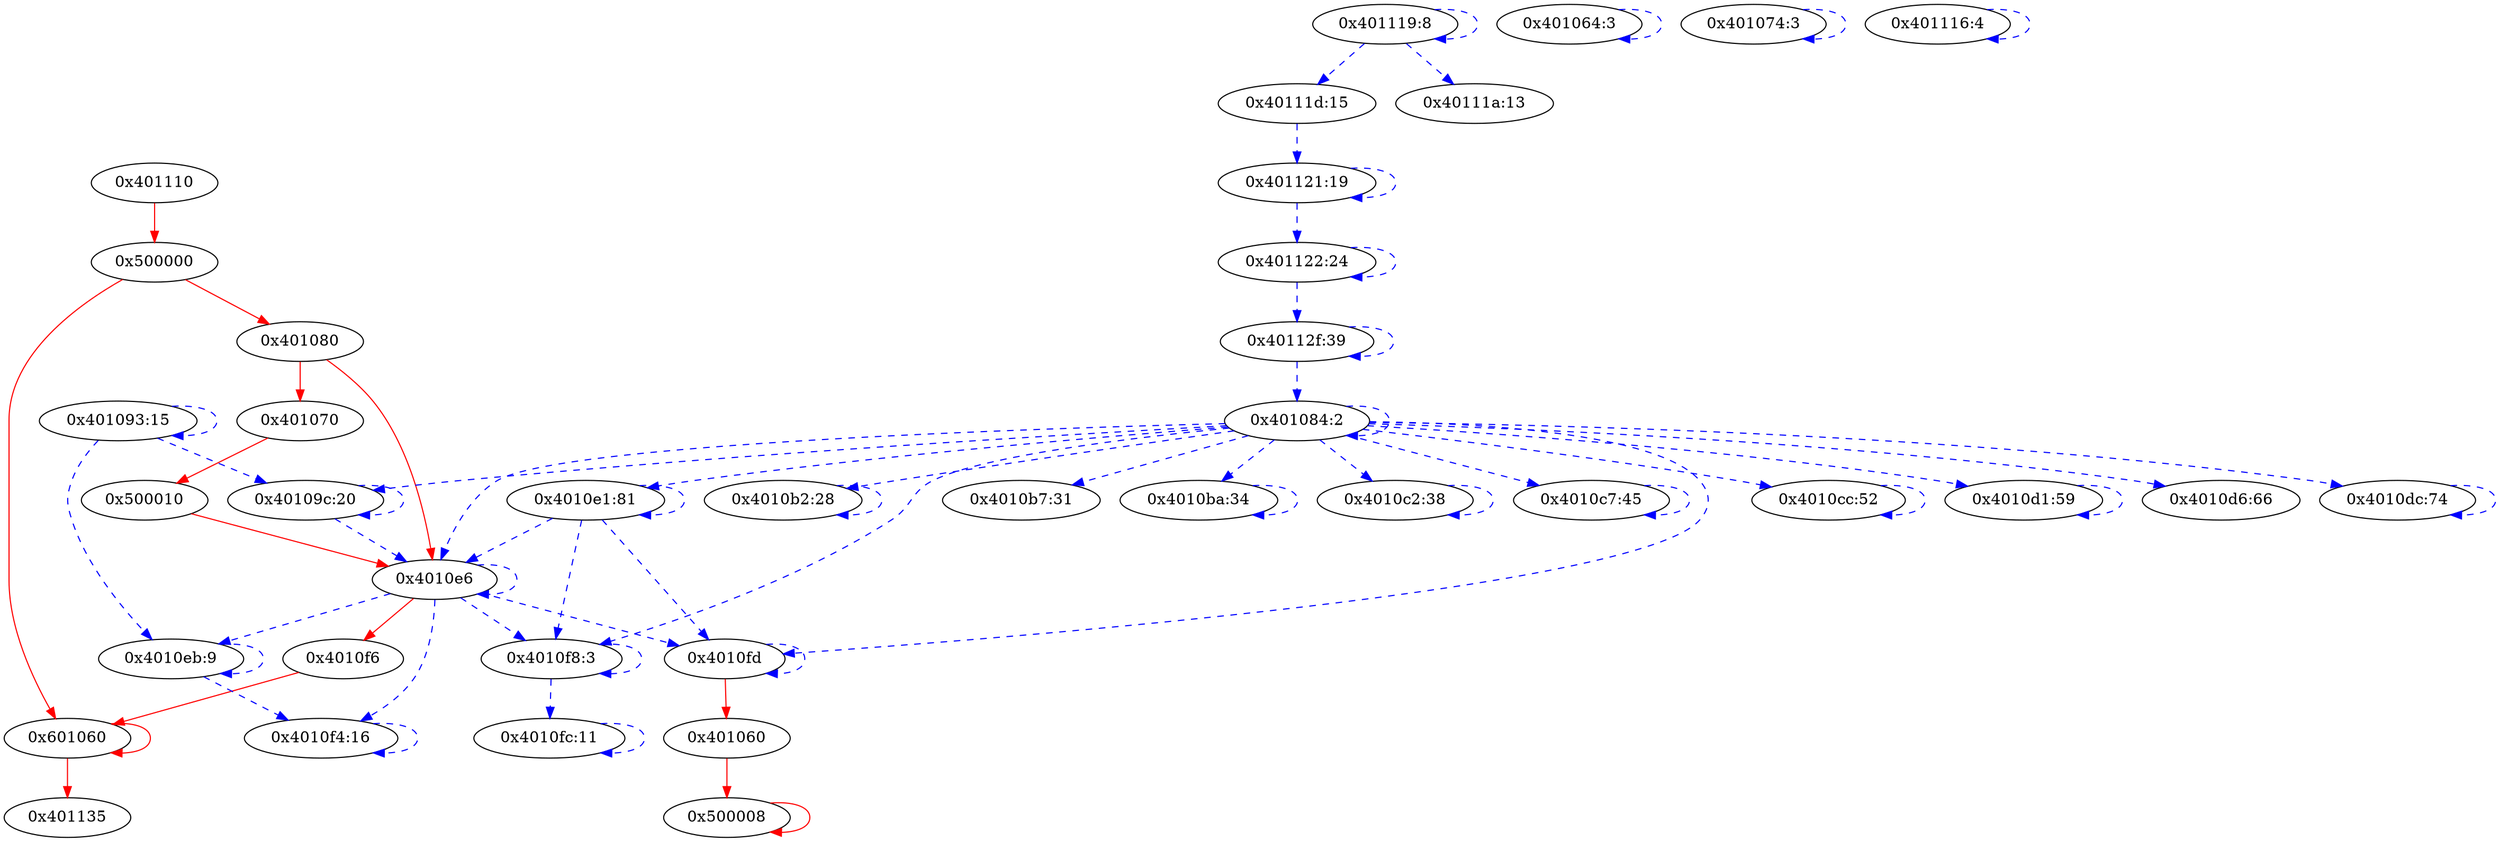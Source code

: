 digraph {
401110 [label="0x401110"];
500000 [label="0x500000"];
401080 [label="0x401080"];
401070 [label="0x401070"];
500010 [label="0x500010"];
"4010e6" [label="0x4010e6"];
"4010f6" [label="0x4010f6"];
"4010fd" [label="0x4010fd"];
601060 [label="0x601060"];
401060 [label="0x401060"];
500008 [label="0x500008"];
401135 [label="0x401135"];
401064 [label="0x401064:3"];
401074 [label="0x401074:3"];
"4010f8" [label="0x4010f8:3"];
"4010eb" [label="0x4010eb:9"];
"4010f4" [label="0x4010f4:16"];
"4010fc" [label="0x4010fc:11"];
401084 [label="0x401084:2"];
"40109c" [label="0x40109c:20"];
"4010b2" [label="0x4010b2:28"];
"4010b7" [label="0x4010b7:31"];
"4010ba" [label="0x4010ba:34"];
"4010c2" [label="0x4010c2:38"];
"4010c7" [label="0x4010c7:45"];
"4010cc" [label="0x4010cc:52"];
"4010d1" [label="0x4010d1:59"];
"4010d6" [label="0x4010d6:66"];
"4010dc" [label="0x4010dc:74"];
"4010e1" [label="0x4010e1:81"];
401093 [label="0x401093:15"];
401116 [label="0x401116:4"];
401119 [label="0x401119:8"];
"40111a" [label="0x40111a:13"];
"40111d" [label="0x40111d:15"];
401121 [label="0x401121:19"];
401122 [label="0x401122:24"];
"40112f" [label="0x40112f:39"];
401110 -> 500000 [type=control, color=red, style=solid];
500000 -> 401080 [type=control, color=red, style=solid];
500000 -> 601060 [type=control, color=red, style=solid];
401080 -> 401070 [type=control, color=red, style=solid];
401080 -> "4010e6" [type=control, color=red, style=solid];
401070 -> 500010 [type=control, color=red, style=solid];
500010 -> "4010e6" [type=control, color=red, style=solid];
"4010e6" -> "4010f6" [type=control, color=red, style=solid];
"4010e6" -> "4010fd" [type=data, color=blue, style=dashed];
"4010e6" -> "4010e6" [type=data, color=blue, style=dashed];
"4010e6" -> "4010f8" [type=data, color=blue, style=dashed];
"4010e6" -> "4010eb" [type=data, color=blue, style=dashed];
"4010e6" -> "4010f4" [type=data, color=blue, style=dashed];
"4010f6" -> 601060 [type=control, color=red, style=solid];
"4010fd" -> 401060 [type=control, color=red, style=solid];
"4010fd" -> "4010fd" [type=data, color=blue, style=dashed];
601060 -> 601060 [type=control, color=red, style=solid];
601060 -> 401135 [type=control, color=red, style=solid];
401060 -> 500008 [type=control, color=red, style=solid];
500008 -> 500008 [type=control, color=red, style=solid];
401064 -> 401064 [type=data, color=blue, style=dashed];
401074 -> 401074 [type=data, color=blue, style=dashed];
"4010f8" -> "4010f8" [type=data, color=blue, style=dashed];
"4010f8" -> "4010fc" [type=data, color=blue, style=dashed];
"4010eb" -> "4010eb" [type=data, color=blue, style=dashed];
"4010eb" -> "4010f4" [type=data, color=blue, style=dashed];
"4010f4" -> "4010f4" [type=data, color=blue, style=dashed];
"4010fc" -> "4010fc" [type=data, color=blue, style=dashed];
401084 -> 401084 [type=data, color=blue, style=dashed];
401084 -> "40109c" [type=data, color=blue, style=dashed];
401084 -> "4010b2" [type=data, color=blue, style=dashed];
401084 -> "4010b7" [type=data, color=blue, style=dashed];
401084 -> "4010ba" [type=data, color=blue, style=dashed];
401084 -> "4010c2" [type=data, color=blue, style=dashed];
401084 -> "4010c7" [type=data, color=blue, style=dashed];
401084 -> "4010cc" [type=data, color=blue, style=dashed];
401084 -> "4010d1" [type=data, color=blue, style=dashed];
401084 -> "4010d6" [type=data, color=blue, style=dashed];
401084 -> "4010dc" [type=data, color=blue, style=dashed];
401084 -> "4010e1" [type=data, color=blue, style=dashed];
401084 -> "4010e6" [type=data, color=blue, style=dashed];
401084 -> "4010f8" [type=data, color=blue, style=dashed];
401084 -> "4010fd" [type=data, color=blue, style=dashed];
"40109c" -> "40109c" [type=data, color=blue, style=dashed];
"40109c" -> "4010e6" [type=data, color=blue, style=dashed];
"4010b2" -> "4010b2" [type=data, color=blue, style=dashed];
"4010ba" -> "4010ba" [type=data, color=blue, style=dashed];
"4010c2" -> "4010c2" [type=data, color=blue, style=dashed];
"4010c7" -> "4010c7" [type=data, color=blue, style=dashed];
"4010cc" -> "4010cc" [type=data, color=blue, style=dashed];
"4010d1" -> "4010d1" [type=data, color=blue, style=dashed];
"4010dc" -> "4010dc" [type=data, color=blue, style=dashed];
"4010e1" -> "4010e1" [type=data, color=blue, style=dashed];
"4010e1" -> "4010e6" [type=data, color=blue, style=dashed];
"4010e1" -> "4010f8" [type=data, color=blue, style=dashed];
"4010e1" -> "4010fd" [type=data, color=blue, style=dashed];
401093 -> 401093 [type=data, color=blue, style=dashed];
401093 -> "4010eb" [type=data, color=blue, style=dashed];
401093 -> "40109c" [type=data, color=blue, style=dashed];
401116 -> 401116 [type=data, color=blue, style=dashed];
401119 -> 401119 [type=data, color=blue, style=dashed];
401119 -> "40111a" [type=data, color=blue, style=dashed];
401119 -> "40111d" [type=data, color=blue, style=dashed];
"40111d" -> 401121 [type=data, color=blue, style=dashed];
401121 -> 401121 [type=data, color=blue, style=dashed];
401121 -> 401122 [type=data, color=blue, style=dashed];
401122 -> 401122 [type=data, color=blue, style=dashed];
401122 -> "40112f" [type=data, color=blue, style=dashed];
"40112f" -> "40112f" [type=data, color=blue, style=dashed];
"40112f" -> 401084 [type=data, color=blue, style=dashed];
}
